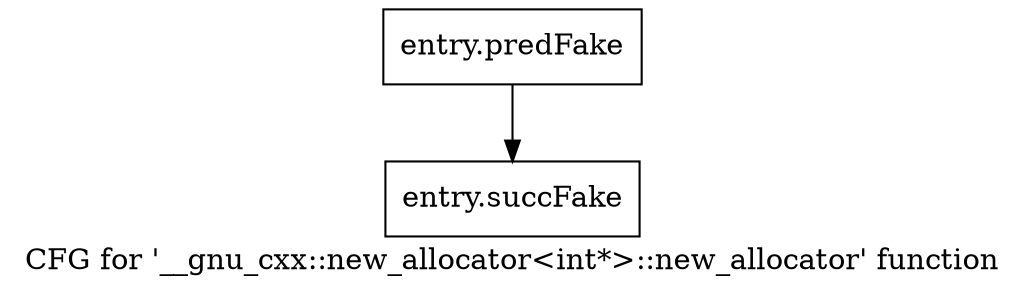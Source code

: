 digraph "CFG for '__gnu_cxx::new_allocator\<int*\>::new_allocator' function" {
	label="CFG for '__gnu_cxx::new_allocator\<int*\>::new_allocator' function";

	Node0x499ff90 [shape=record,filename="",linenumber="",label="{entry.predFake}"];
	Node0x499ff90 -> Node0x4942e00[ callList="" memoryops="" filename="/proj/xbuilds/2019.2_0801_1/installs/lin64/Vivado/HEAD/tps/lnx64/gcc-6.2.0/lib/gcc/x86_64-pc-linux-gnu/6.2.0/../../../../include/c++/6.2.0/ext/new_allocator.h"];
	Node0x4942e00 [shape=record,filename="/proj/xbuilds/2019.2_0801_1/installs/lin64/Vivado/HEAD/tps/lnx64/gcc-6.2.0/lib/gcc/x86_64-pc-linux-gnu/6.2.0/../../../../include/c++/6.2.0/ext/new_allocator.h",linenumber="79",label="{entry.succFake}"];
}
